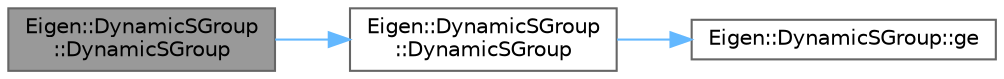 digraph "Eigen::DynamicSGroup::DynamicSGroup"
{
 // LATEX_PDF_SIZE
  bgcolor="transparent";
  edge [fontname=Helvetica,fontsize=10,labelfontname=Helvetica,labelfontsize=10];
  node [fontname=Helvetica,fontsize=10,shape=box,height=0.2,width=0.4];
  rankdir="LR";
  Node1 [id="Node000001",label="Eigen::DynamicSGroup\l::DynamicSGroup",height=0.2,width=0.4,color="gray40", fillcolor="grey60", style="filled", fontcolor="black",tooltip=" "];
  Node1 -> Node2 [id="edge1_Node000001_Node000002",color="steelblue1",style="solid",tooltip=" "];
  Node2 [id="Node000002",label="Eigen::DynamicSGroup\l::DynamicSGroup",height=0.2,width=0.4,color="grey40", fillcolor="white", style="filled",URL="$class_eigen_1_1_dynamic_s_group.html#a4f0023200589f65ecc3d32f1cd787a66",tooltip=" "];
  Node2 -> Node3 [id="edge2_Node000002_Node000003",color="steelblue1",style="solid",tooltip=" "];
  Node3 [id="Node000003",label="Eigen::DynamicSGroup::ge",height=0.2,width=0.4,color="grey40", fillcolor="white", style="filled",URL="$class_eigen_1_1_dynamic_s_group.html#aea4e19fe3f69431011fdcd9564440cb4",tooltip=" "];
}
